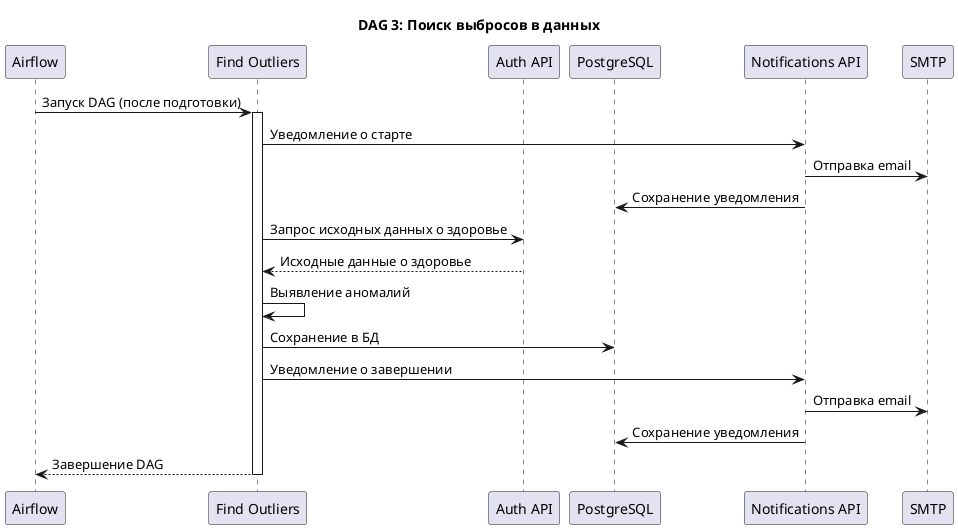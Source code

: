 
@startuml
title DAG 3: Поиск выбросов в данных

participant "Airflow" as Airflow
participant "Find Outliers" as OutliersSvc
participant "Auth API" as AuthAPI
participant "PostgreSQL" as Postgres
participant "Notifications API" as NotifAPI
participant "SMTP" as SMTP

Airflow -> OutliersSvc: Запуск DAG (после подготовки)
activate OutliersSvc

OutliersSvc -> NotifAPI: Уведомление о старте
NotifAPI -> SMTP: Отправка email
NotifAPI -> Postgres: Сохранение уведомления

OutliersSvc -> AuthAPI: Запрос исходных данных о здоровье
AuthAPI --> OutliersSvc: Исходные данные о здоровье

OutliersSvc -> OutliersSvc: Выявление аномалий
OutliersSvc -> Postgres: Сохранение в БД

OutliersSvc -> NotifAPI: Уведомление о завершении
NotifAPI -> SMTP: Отправка email
NotifAPI -> Postgres: Сохранение уведомления

Airflow <-- OutliersSvc: Завершение DAG
deactivate OutliersSvc
@enduml
